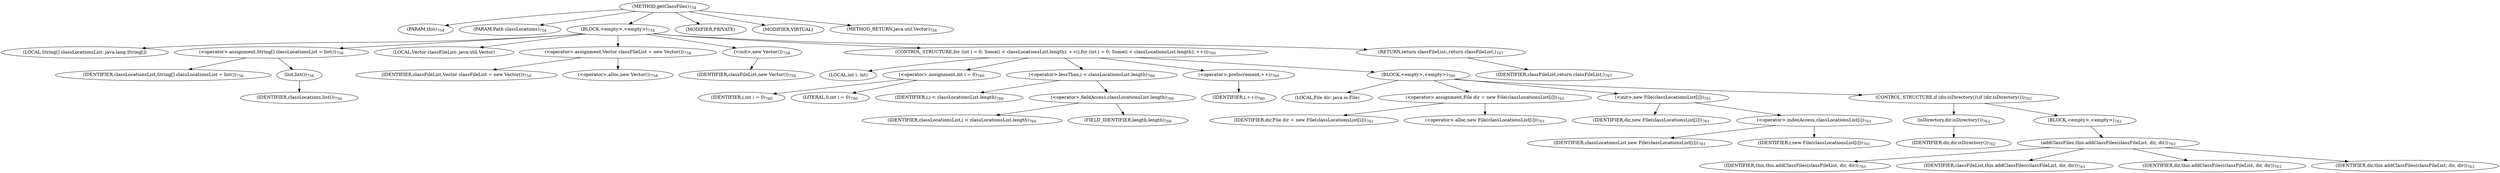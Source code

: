 digraph "getClassFiles" {  
"2030" [label = <(METHOD,getClassFiles)<SUB>754</SUB>> ]
"106" [label = <(PARAM,this)<SUB>754</SUB>> ]
"2031" [label = <(PARAM,Path classLocations)<SUB>754</SUB>> ]
"2032" [label = <(BLOCK,&lt;empty&gt;,&lt;empty&gt;)<SUB>754</SUB>> ]
"2033" [label = <(LOCAL,String[] classLocationsList: java.lang.String[])> ]
"2034" [label = <(&lt;operator&gt;.assignment,String[] classLocationsList = list())<SUB>756</SUB>> ]
"2035" [label = <(IDENTIFIER,classLocationsList,String[] classLocationsList = list())<SUB>756</SUB>> ]
"2036" [label = <(list,list())<SUB>756</SUB>> ]
"2037" [label = <(IDENTIFIER,classLocations,list())<SUB>756</SUB>> ]
"102" [label = <(LOCAL,Vector classFileList: java.util.Vector)> ]
"2038" [label = <(&lt;operator&gt;.assignment,Vector classFileList = new Vector())<SUB>758</SUB>> ]
"2039" [label = <(IDENTIFIER,classFileList,Vector classFileList = new Vector())<SUB>758</SUB>> ]
"2040" [label = <(&lt;operator&gt;.alloc,new Vector())<SUB>758</SUB>> ]
"2041" [label = <(&lt;init&gt;,new Vector())<SUB>758</SUB>> ]
"101" [label = <(IDENTIFIER,classFileList,new Vector())<SUB>758</SUB>> ]
"2042" [label = <(CONTROL_STRUCTURE,for (int i = 0; Some(i &lt; classLocationsList.length); ++i),for (int i = 0; Some(i &lt; classLocationsList.length); ++i))<SUB>760</SUB>> ]
"2043" [label = <(LOCAL,int i: int)> ]
"2044" [label = <(&lt;operator&gt;.assignment,int i = 0)<SUB>760</SUB>> ]
"2045" [label = <(IDENTIFIER,i,int i = 0)<SUB>760</SUB>> ]
"2046" [label = <(LITERAL,0,int i = 0)<SUB>760</SUB>> ]
"2047" [label = <(&lt;operator&gt;.lessThan,i &lt; classLocationsList.length)<SUB>760</SUB>> ]
"2048" [label = <(IDENTIFIER,i,i &lt; classLocationsList.length)<SUB>760</SUB>> ]
"2049" [label = <(&lt;operator&gt;.fieldAccess,classLocationsList.length)<SUB>760</SUB>> ]
"2050" [label = <(IDENTIFIER,classLocationsList,i &lt; classLocationsList.length)<SUB>760</SUB>> ]
"2051" [label = <(FIELD_IDENTIFIER,length,length)<SUB>760</SUB>> ]
"2052" [label = <(&lt;operator&gt;.preIncrement,++i)<SUB>760</SUB>> ]
"2053" [label = <(IDENTIFIER,i,++i)<SUB>760</SUB>> ]
"2054" [label = <(BLOCK,&lt;empty&gt;,&lt;empty&gt;)<SUB>760</SUB>> ]
"104" [label = <(LOCAL,File dir: java.io.File)> ]
"2055" [label = <(&lt;operator&gt;.assignment,File dir = new File(classLocationsList[i]))<SUB>761</SUB>> ]
"2056" [label = <(IDENTIFIER,dir,File dir = new File(classLocationsList[i]))<SUB>761</SUB>> ]
"2057" [label = <(&lt;operator&gt;.alloc,new File(classLocationsList[i]))<SUB>761</SUB>> ]
"2058" [label = <(&lt;init&gt;,new File(classLocationsList[i]))<SUB>761</SUB>> ]
"103" [label = <(IDENTIFIER,dir,new File(classLocationsList[i]))<SUB>761</SUB>> ]
"2059" [label = <(&lt;operator&gt;.indexAccess,classLocationsList[i])<SUB>761</SUB>> ]
"2060" [label = <(IDENTIFIER,classLocationsList,new File(classLocationsList[i]))<SUB>761</SUB>> ]
"2061" [label = <(IDENTIFIER,i,new File(classLocationsList[i]))<SUB>761</SUB>> ]
"2062" [label = <(CONTROL_STRUCTURE,if (dir.isDirectory()),if (dir.isDirectory()))<SUB>762</SUB>> ]
"2063" [label = <(isDirectory,dir.isDirectory())<SUB>762</SUB>> ]
"2064" [label = <(IDENTIFIER,dir,dir.isDirectory())<SUB>762</SUB>> ]
"2065" [label = <(BLOCK,&lt;empty&gt;,&lt;empty&gt;)<SUB>762</SUB>> ]
"2066" [label = <(addClassFiles,this.addClassFiles(classFileList, dir, dir))<SUB>763</SUB>> ]
"105" [label = <(IDENTIFIER,this,this.addClassFiles(classFileList, dir, dir))<SUB>763</SUB>> ]
"2067" [label = <(IDENTIFIER,classFileList,this.addClassFiles(classFileList, dir, dir))<SUB>763</SUB>> ]
"2068" [label = <(IDENTIFIER,dir,this.addClassFiles(classFileList, dir, dir))<SUB>763</SUB>> ]
"2069" [label = <(IDENTIFIER,dir,this.addClassFiles(classFileList, dir, dir))<SUB>763</SUB>> ]
"2070" [label = <(RETURN,return classFileList;,return classFileList;)<SUB>767</SUB>> ]
"2071" [label = <(IDENTIFIER,classFileList,return classFileList;)<SUB>767</SUB>> ]
"2072" [label = <(MODIFIER,PRIVATE)> ]
"2073" [label = <(MODIFIER,VIRTUAL)> ]
"2074" [label = <(METHOD_RETURN,java.util.Vector)<SUB>754</SUB>> ]
  "2030" -> "106" 
  "2030" -> "2031" 
  "2030" -> "2032" 
  "2030" -> "2072" 
  "2030" -> "2073" 
  "2030" -> "2074" 
  "2032" -> "2033" 
  "2032" -> "2034" 
  "2032" -> "102" 
  "2032" -> "2038" 
  "2032" -> "2041" 
  "2032" -> "2042" 
  "2032" -> "2070" 
  "2034" -> "2035" 
  "2034" -> "2036" 
  "2036" -> "2037" 
  "2038" -> "2039" 
  "2038" -> "2040" 
  "2041" -> "101" 
  "2042" -> "2043" 
  "2042" -> "2044" 
  "2042" -> "2047" 
  "2042" -> "2052" 
  "2042" -> "2054" 
  "2044" -> "2045" 
  "2044" -> "2046" 
  "2047" -> "2048" 
  "2047" -> "2049" 
  "2049" -> "2050" 
  "2049" -> "2051" 
  "2052" -> "2053" 
  "2054" -> "104" 
  "2054" -> "2055" 
  "2054" -> "2058" 
  "2054" -> "2062" 
  "2055" -> "2056" 
  "2055" -> "2057" 
  "2058" -> "103" 
  "2058" -> "2059" 
  "2059" -> "2060" 
  "2059" -> "2061" 
  "2062" -> "2063" 
  "2062" -> "2065" 
  "2063" -> "2064" 
  "2065" -> "2066" 
  "2066" -> "105" 
  "2066" -> "2067" 
  "2066" -> "2068" 
  "2066" -> "2069" 
  "2070" -> "2071" 
}
